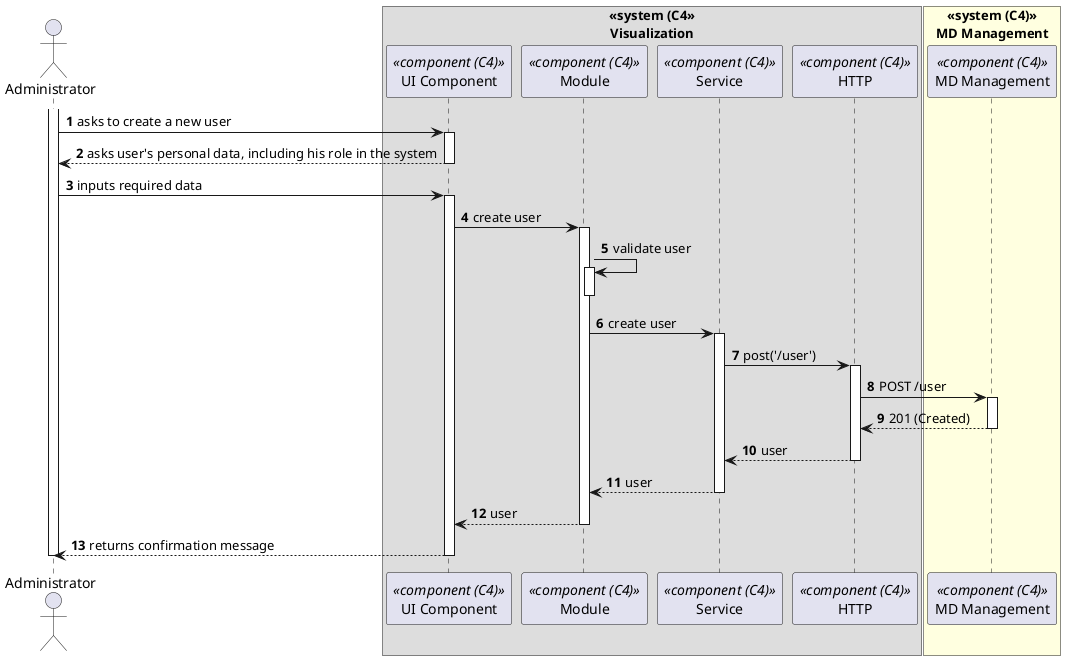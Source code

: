 @startuml process-view
autonumber
skinparam DefaultTextAlignment<<center>> center

actor ADM as "Administrator"
box "<<system (C4>>\nVisualization"<<center>>
  participant CMP as "UI Component" <<component (C4)>>
  participant MOD as "Module" <<component (C4)>>
  participant SRV as "Service" <<component (C4)>>
  participant HTTP as "HTTP" <<component (C4)>>
end box

box "<<system (C4)>>\nMD Management" <<center>>#LightYellow
  participant MDM as "MD Management" <<component (C4)>>
end box

activate ADM

ADM -> CMP : asks to create a new user
activate CMP

ADM <-- CMP : asks user's personal data, including his role in the system
deactivate CMP

ADM -> CMP : inputs required data
activate CMP
CMP -> MOD : create user
activate MOD
MOD -> MOD : validate user
activate MOD
deactivate MOD

MOD -> SRV : create user
activate SRV
SRV -> HTTP : post('/user')

activate HTTP

HTTP -> MDM : POST /user
activate MDM
MDM --> HTTP : 201 (Created)
deactivate MDM

HTTP --> SRV : user
deactivate HTTP

SRV --> MOD : user
deactivate SRV
MOD --> CMP : user
deactivate MOD

ADM <-- CMP : returns confirmation message
deactivate CMP


deactivate ADM

@enduml
